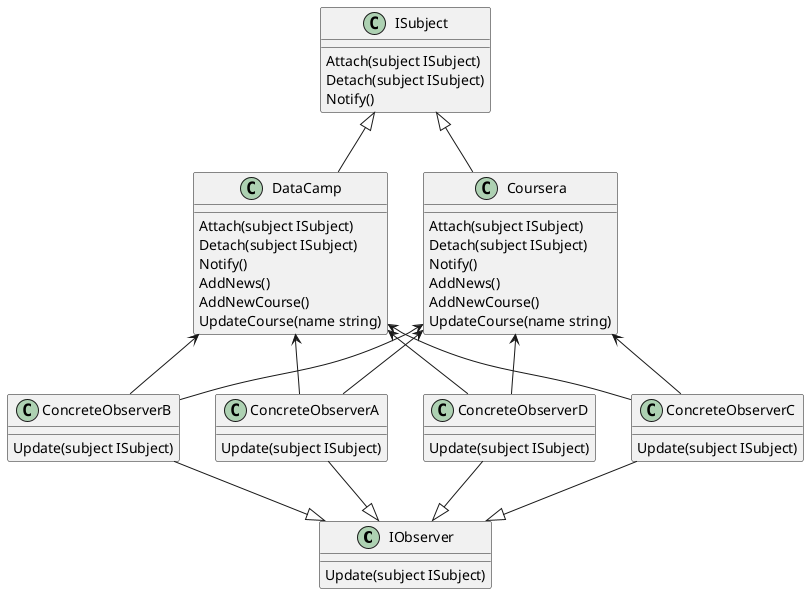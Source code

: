 @startuml Class Diagram

class "IObserver" as IO {
    Update(subject ISubject)
}

class "ISubject" as IS  {
    Attach(subject ISubject)
    Detach(subject ISubject)
    Notify()
}

class "Coursera" as C {
    Attach(subject ISubject)
    Detach(subject ISubject)
    Notify()
    AddNews()
    AddNewCourse()
    UpdateCourse(name string)
}

class "DataCamp" as D {
    Attach(subject ISubject)
    Detach(subject ISubject)
    Notify()
    AddNews()
    AddNewCourse()
    UpdateCourse(name string)
}

class "ConcreteObserverA" as COA {
    Update(subject ISubject)
}

class "ConcreteObserverB" as COB {
    Update(subject ISubject)
}

class "ConcreteObserverC" as COC {
    Update(subject ISubject)
}

class "ConcreteObserverD" as COD {
    Update(subject ISubject)
}

' class "Program" as P {
 
'     Main(args[] string)
' }

IO <|-up- COA
IO <|-up- COB
IO <|-up- COC
IO <|-up- COD
COA -up-> C
COA -up-> D
COB -up-> C
COB -up-> D
COC -up-> C
COC -up-> D
COD -up-> C
COD -up-> D
IS <|-down- C
IS <|-down- D


@enduml